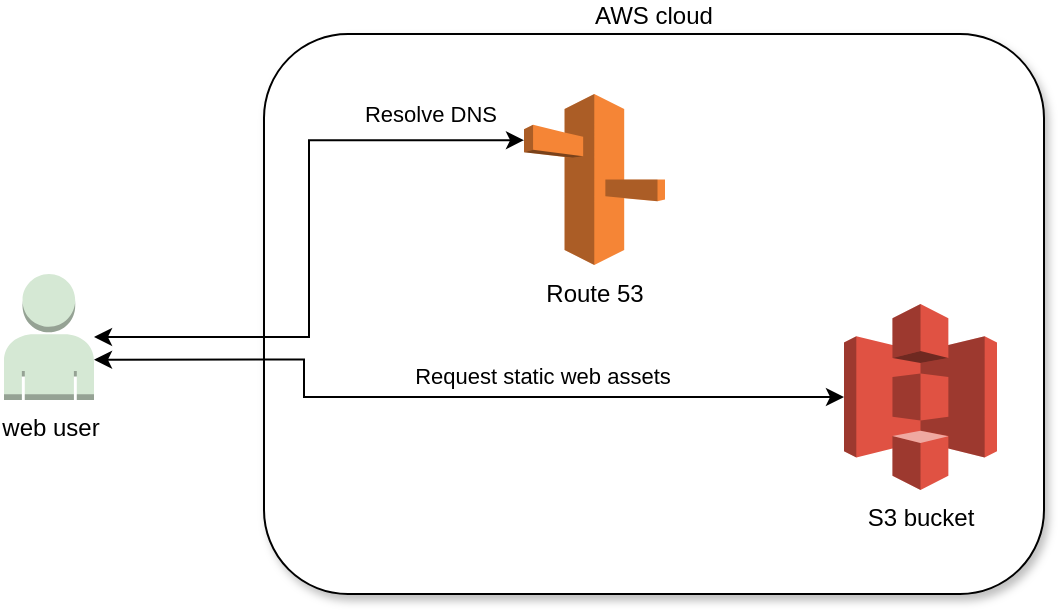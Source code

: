 <mxfile version="20.8.5" type="github"><diagram id="ySroyjR0PW1MjIaYnjh8" name="Page-1"><mxGraphModel dx="2074" dy="1104" grid="1" gridSize="10" guides="1" tooltips="1" connect="1" arrows="1" fold="1" page="1" pageScale="1" pageWidth="850" pageHeight="1100" math="0" shadow="0"><root><mxCell id="0"/><mxCell id="1" parent="0"/><mxCell id="7bYXb1iVm5zQ2-ShFOcu-4" value="&lt;div&gt;AWS cloud&lt;br&gt;&lt;/div&gt;" style="rounded=1;whiteSpace=wrap;html=1;shadow=1;align=center;verticalAlign=bottom;labelPosition=center;verticalLabelPosition=top;" vertex="1" parent="1"><mxGeometry x="270" y="90" width="390" height="280" as="geometry"/></mxCell><mxCell id="7bYXb1iVm5zQ2-ShFOcu-1" value="S3 bucket" style="outlineConnect=0;dashed=0;verticalLabelPosition=bottom;verticalAlign=top;align=center;html=1;shape=mxgraph.aws3.s3;fillColor=#E05243;gradientColor=none;" vertex="1" parent="1"><mxGeometry x="560" y="225" width="76.5" height="93" as="geometry"/></mxCell><mxCell id="7bYXb1iVm5zQ2-ShFOcu-2" value="Route 53" style="outlineConnect=0;dashed=0;verticalLabelPosition=bottom;verticalAlign=top;align=center;html=1;shape=mxgraph.aws3.route_53;fillColor=#F58536;gradientColor=none;" vertex="1" parent="1"><mxGeometry x="400" y="120" width="70.5" height="85.5" as="geometry"/></mxCell><mxCell id="7bYXb1iVm5zQ2-ShFOcu-5" style="edgeStyle=orthogonalEdgeStyle;rounded=0;orthogonalLoop=1;jettySize=auto;html=1;entryX=0;entryY=0.27;entryDx=0;entryDy=0;entryPerimeter=0;startArrow=classic;startFill=1;" edge="1" parent="1" source="7bYXb1iVm5zQ2-ShFOcu-3" target="7bYXb1iVm5zQ2-ShFOcu-2"><mxGeometry relative="1" as="geometry"/></mxCell><mxCell id="7bYXb1iVm5zQ2-ShFOcu-6" value="Resolve DNS" style="edgeLabel;html=1;align=center;verticalAlign=middle;resizable=0;points=[];" vertex="1" connectable="0" parent="7bYXb1iVm5zQ2-ShFOcu-5"><mxGeometry x="0.654" y="-4" relative="1" as="geometry"><mxPoint x="7" y="-17" as="offset"/></mxGeometry></mxCell><mxCell id="7bYXb1iVm5zQ2-ShFOcu-7" style="edgeStyle=orthogonalEdgeStyle;rounded=0;orthogonalLoop=1;jettySize=auto;html=1;startArrow=classic;startFill=1;entryX=0;entryY=0.5;entryDx=0;entryDy=0;entryPerimeter=0;exitX=1;exitY=0.68;exitDx=0;exitDy=0;exitPerimeter=0;" edge="1" parent="1" source="7bYXb1iVm5zQ2-ShFOcu-3" target="7bYXb1iVm5zQ2-ShFOcu-1"><mxGeometry relative="1" as="geometry"><mxPoint x="270" y="470" as="sourcePoint"/><Array as="points"><mxPoint x="290" y="253"/><mxPoint x="290" y="272"/></Array></mxGeometry></mxCell><mxCell id="7bYXb1iVm5zQ2-ShFOcu-8" value="Request static web assets " style="edgeLabel;html=1;align=center;verticalAlign=middle;resizable=0;points=[];" vertex="1" connectable="0" parent="7bYXb1iVm5zQ2-ShFOcu-7"><mxGeometry x="0.233" y="-3" relative="1" as="geometry"><mxPoint y="-14" as="offset"/></mxGeometry></mxCell><mxCell id="7bYXb1iVm5zQ2-ShFOcu-3" value="web user" style="outlineConnect=0;dashed=0;verticalLabelPosition=bottom;verticalAlign=top;align=center;html=1;shape=mxgraph.aws3.user;fillColor=#d5e8d4;strokeColor=#82b366;" vertex="1" parent="1"><mxGeometry x="140" y="210" width="45" height="63" as="geometry"/></mxCell></root></mxGraphModel></diagram></mxfile>